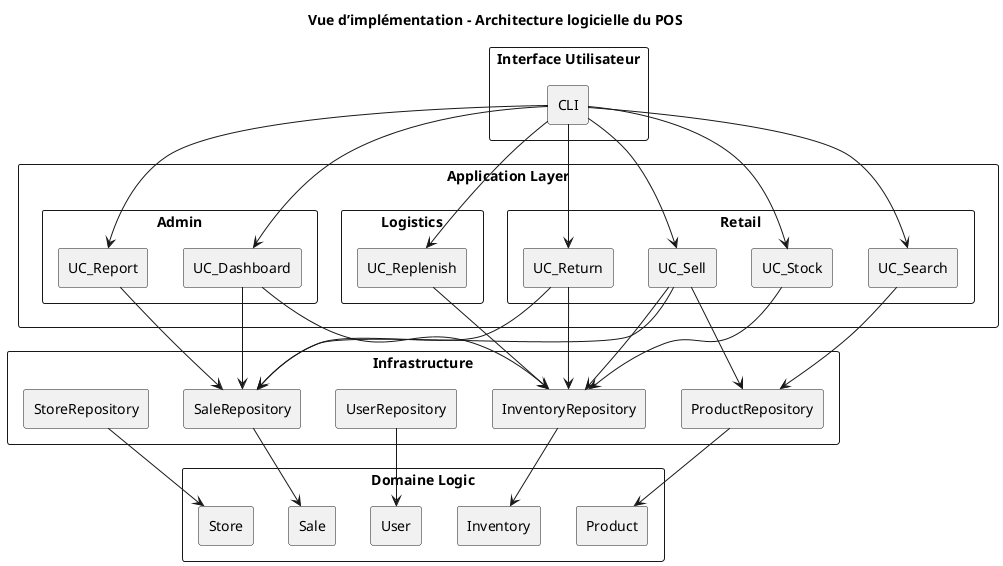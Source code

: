 @startuml "Vue d'Implémentation – POS multi-magasins (horizontal)"
top to bottom direction
skinparam componentStyle rectangle
skinparam packageStyle rectangle
skinparam defaultTextAlignment center
skinparam shadowing false

title Vue d’implémentation – Architecture logicielle du POS

package "Interface Utilisateur" {
  component CLI
}

package "Application Layer" {
  package "Retail" {
    component UC_Sell
    component UC_Return
    component UC_Search
    component UC_Stock
  }
  package "Logistics" {
    component UC_Replenish
  }
  package "Admin" {
    component UC_Report
    component UC_Dashboard
  }
}

package "Infrastructure" {
  component ProductRepository
  component SaleRepository
  component UserRepository
  component InventoryRepository
  component StoreRepository
}

package "Domaine Logic" {
  component Product
  component Sale
  component User
  component Store
  component Inventory
}

CLI --> UC_Sell
CLI --> UC_Return
CLI --> UC_Search
CLI --> UC_Stock
CLI --> UC_Replenish
CLI --> UC_Report
CLI --> UC_Dashboard

UC_Sell --> ProductRepository
UC_Sell --> SaleRepository
UC_Sell --> InventoryRepository

UC_Return --> SaleRepository
UC_Return --> InventoryRepository

UC_Search --> ProductRepository
UC_Stock --> InventoryRepository

UC_Replenish --> InventoryRepository

UC_Report --> SaleRepository
UC_Dashboard --> SaleRepository
UC_Dashboard --> InventoryRepository

ProductRepository --> Product
SaleRepository --> Sale
UserRepository --> User
InventoryRepository --> Inventory
StoreRepository --> Store

@enduml
